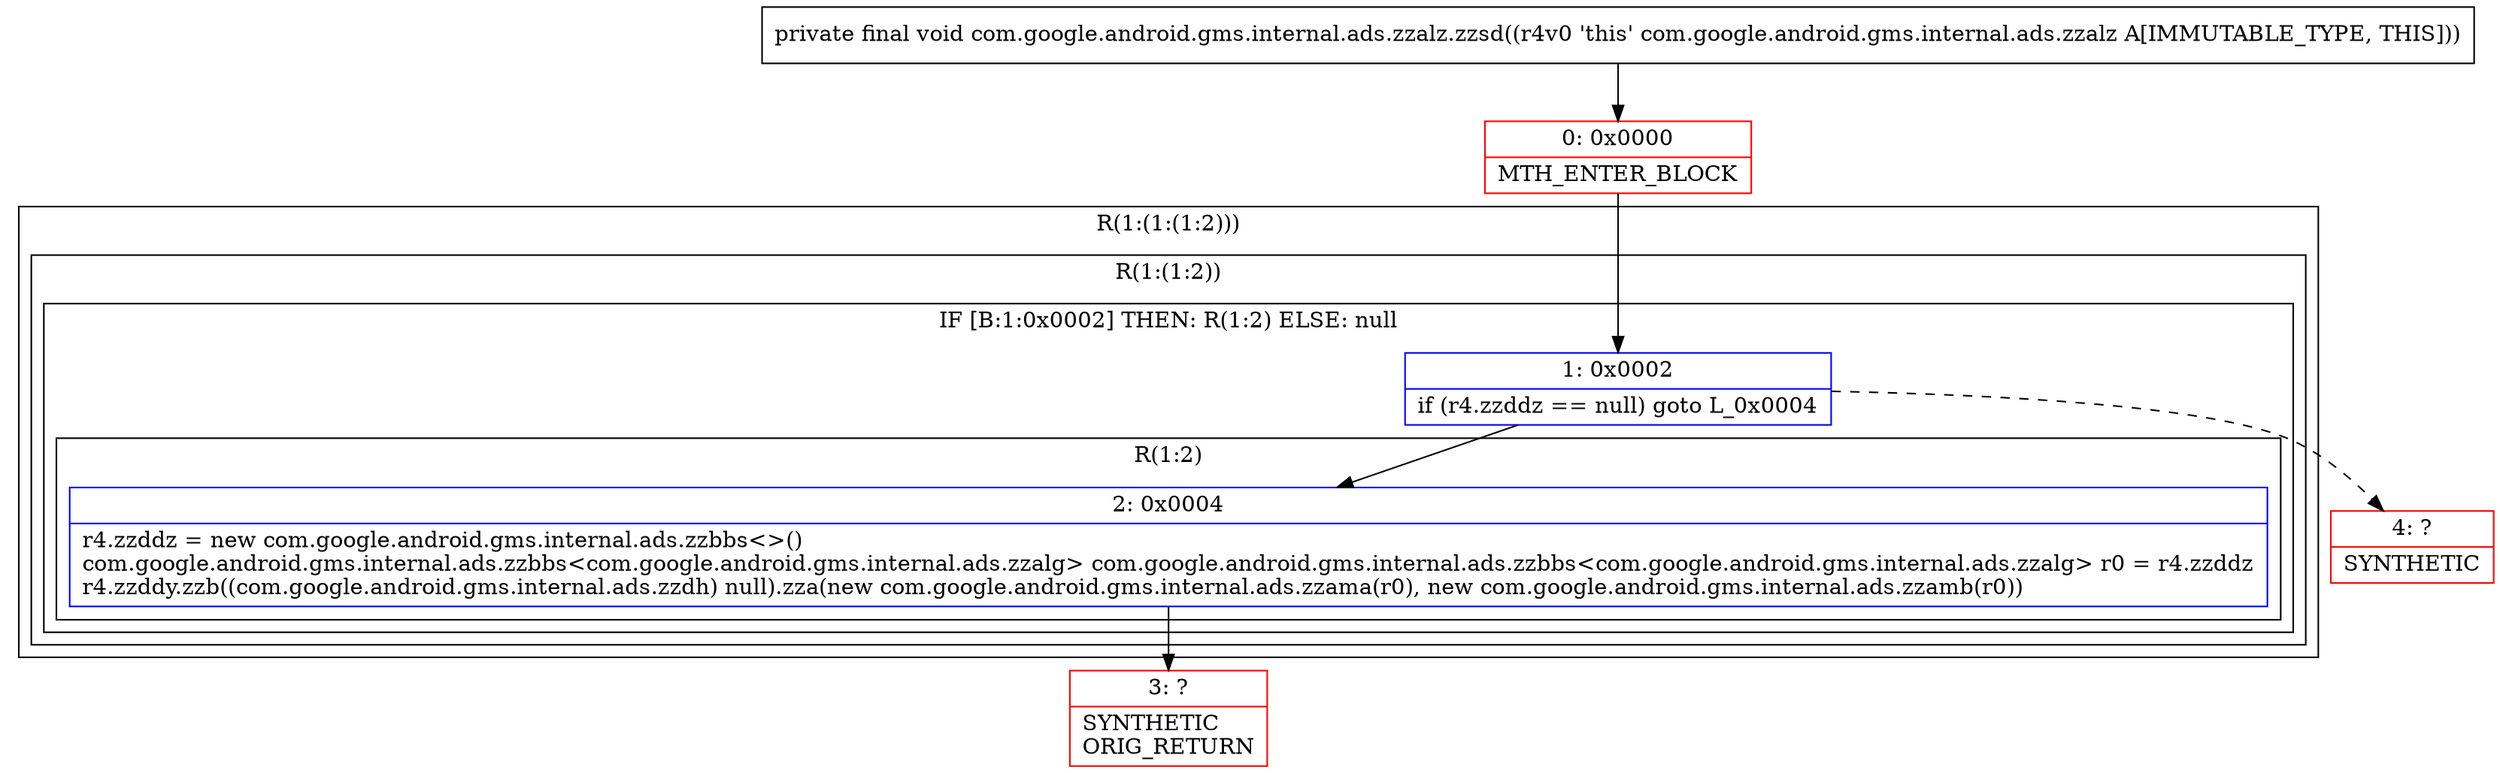 digraph "CFG forcom.google.android.gms.internal.ads.zzalz.zzsd()V" {
subgraph cluster_Region_386117259 {
label = "R(1:(1:(1:2)))";
node [shape=record,color=blue];
subgraph cluster_Region_1660350066 {
label = "R(1:(1:2))";
node [shape=record,color=blue];
subgraph cluster_IfRegion_1392836904 {
label = "IF [B:1:0x0002] THEN: R(1:2) ELSE: null";
node [shape=record,color=blue];
Node_1 [shape=record,label="{1\:\ 0x0002|if (r4.zzddz == null) goto L_0x0004\l}"];
subgraph cluster_Region_1152299314 {
label = "R(1:2)";
node [shape=record,color=blue];
Node_2 [shape=record,label="{2\:\ 0x0004|r4.zzddz = new com.google.android.gms.internal.ads.zzbbs\<\>()\lcom.google.android.gms.internal.ads.zzbbs\<com.google.android.gms.internal.ads.zzalg\> com.google.android.gms.internal.ads.zzbbs\<com.google.android.gms.internal.ads.zzalg\> r0 = r4.zzddz\lr4.zzddy.zzb((com.google.android.gms.internal.ads.zzdh) null).zza(new com.google.android.gms.internal.ads.zzama(r0), new com.google.android.gms.internal.ads.zzamb(r0))\l}"];
}
}
}
}
Node_0 [shape=record,color=red,label="{0\:\ 0x0000|MTH_ENTER_BLOCK\l}"];
Node_3 [shape=record,color=red,label="{3\:\ ?|SYNTHETIC\lORIG_RETURN\l}"];
Node_4 [shape=record,color=red,label="{4\:\ ?|SYNTHETIC\l}"];
MethodNode[shape=record,label="{private final void com.google.android.gms.internal.ads.zzalz.zzsd((r4v0 'this' com.google.android.gms.internal.ads.zzalz A[IMMUTABLE_TYPE, THIS])) }"];
MethodNode -> Node_0;
Node_1 -> Node_2;
Node_1 -> Node_4[style=dashed];
Node_2 -> Node_3;
Node_0 -> Node_1;
}

